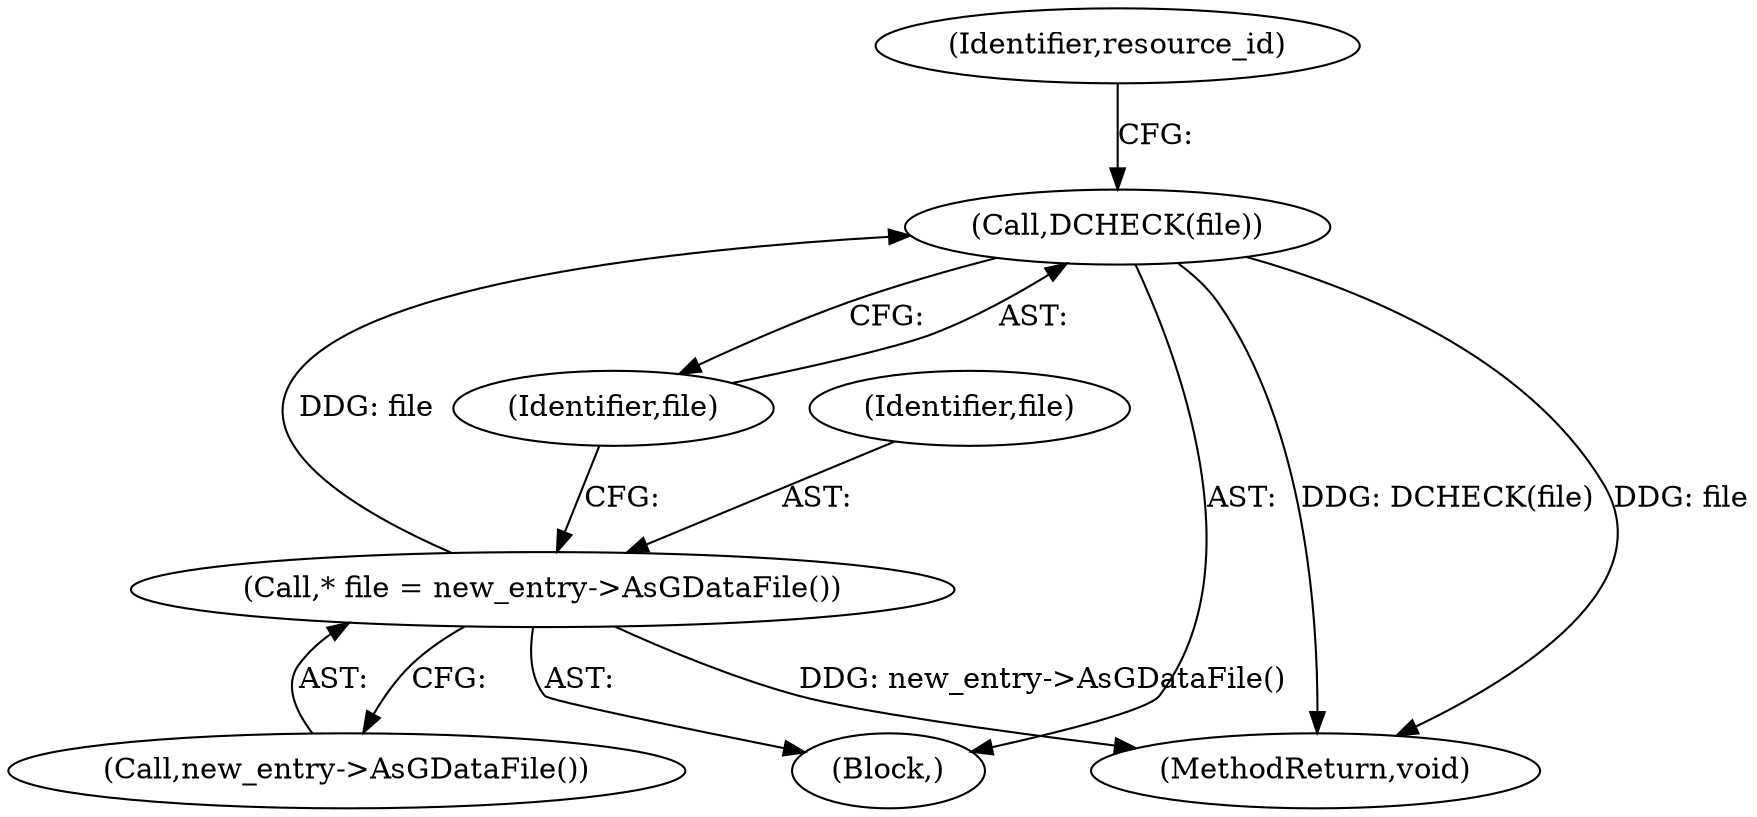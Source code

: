 digraph "0_Chrome_dd3b6fe574edad231c01c78e4647a74c38dc4178_0@pointer" {
"1000160" [label="(Call,DCHECK(file))"];
"1000157" [label="(Call,* file = new_entry->AsGDataFile())"];
"1000161" [label="(Identifier,file)"];
"1000159" [label="(Call,new_entry->AsGDataFile())"];
"1000208" [label="(MethodReturn,void)"];
"1000157" [label="(Call,* file = new_entry->AsGDataFile())"];
"1000158" [label="(Identifier,file)"];
"1000160" [label="(Call,DCHECK(file))"];
"1000164" [label="(Identifier,resource_id)"];
"1000107" [label="(Block,)"];
"1000160" -> "1000107"  [label="AST: "];
"1000160" -> "1000161"  [label="CFG: "];
"1000161" -> "1000160"  [label="AST: "];
"1000164" -> "1000160"  [label="CFG: "];
"1000160" -> "1000208"  [label="DDG: DCHECK(file)"];
"1000160" -> "1000208"  [label="DDG: file"];
"1000157" -> "1000160"  [label="DDG: file"];
"1000157" -> "1000107"  [label="AST: "];
"1000157" -> "1000159"  [label="CFG: "];
"1000158" -> "1000157"  [label="AST: "];
"1000159" -> "1000157"  [label="AST: "];
"1000161" -> "1000157"  [label="CFG: "];
"1000157" -> "1000208"  [label="DDG: new_entry->AsGDataFile()"];
}

